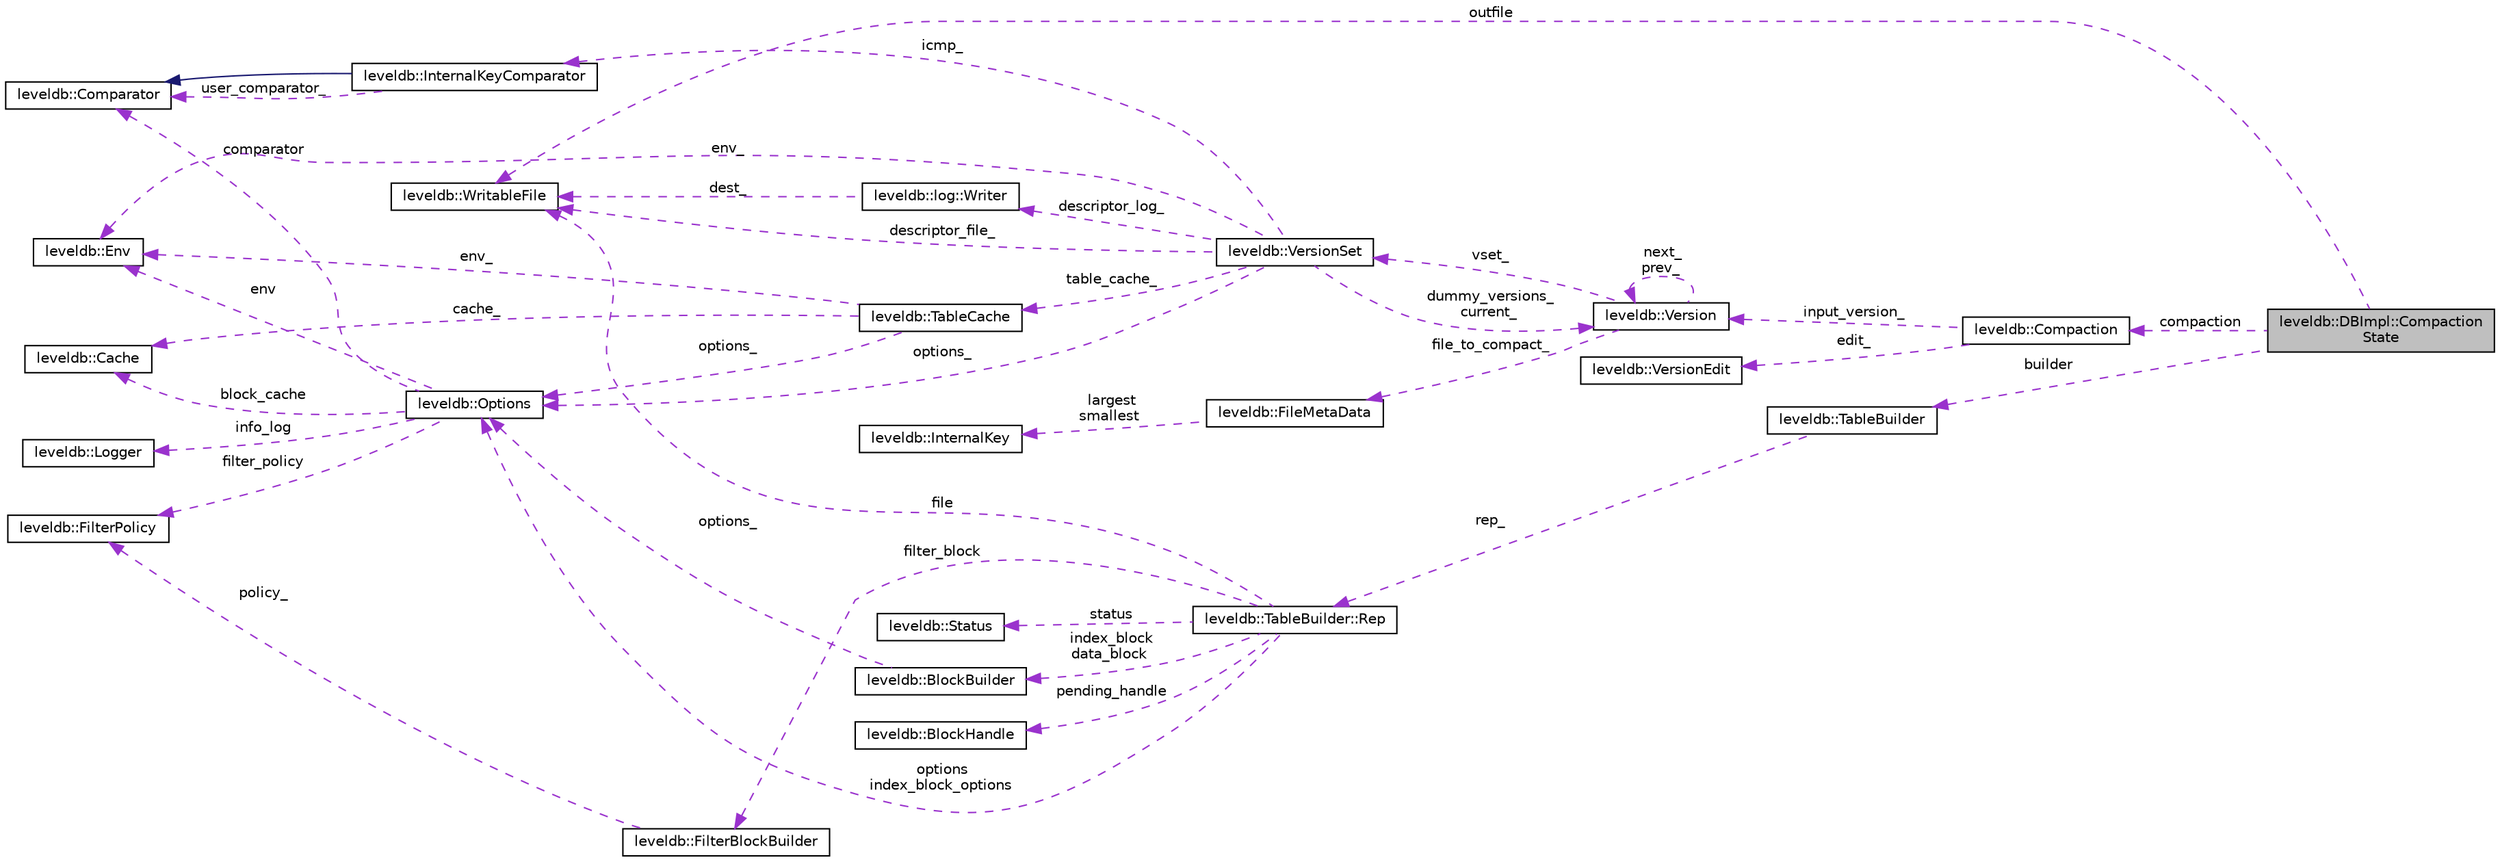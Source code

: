digraph "leveldb::DBImpl::CompactionState"
{
  edge [fontname="Helvetica",fontsize="10",labelfontname="Helvetica",labelfontsize="10"];
  node [fontname="Helvetica",fontsize="10",shape=record];
  rankdir="LR";
  Node1 [label="leveldb::DBImpl::Compaction\lState",height=0.2,width=0.4,color="black", fillcolor="grey75", style="filled" fontcolor="black"];
  Node2 -> Node1 [dir="back",color="darkorchid3",fontsize="10",style="dashed",label=" builder" ,fontname="Helvetica"];
  Node2 [label="leveldb::TableBuilder",height=0.2,width=0.4,color="black", fillcolor="white", style="filled",URL="$classleveldb_1_1_table_builder.html"];
  Node3 -> Node2 [dir="back",color="darkorchid3",fontsize="10",style="dashed",label=" rep_" ,fontname="Helvetica"];
  Node3 [label="leveldb::TableBuilder::Rep",height=0.2,width=0.4,color="black", fillcolor="white", style="filled",URL="$structleveldb_1_1_table_builder_1_1_rep.html"];
  Node4 -> Node3 [dir="back",color="darkorchid3",fontsize="10",style="dashed",label=" file" ,fontname="Helvetica"];
  Node4 [label="leveldb::WritableFile",height=0.2,width=0.4,color="black", fillcolor="white", style="filled",URL="$classleveldb_1_1_writable_file.html"];
  Node5 -> Node3 [dir="back",color="darkorchid3",fontsize="10",style="dashed",label=" status" ,fontname="Helvetica"];
  Node5 [label="leveldb::Status",height=0.2,width=0.4,color="black", fillcolor="white", style="filled",URL="$classleveldb_1_1_status.html"];
  Node6 -> Node3 [dir="back",color="darkorchid3",fontsize="10",style="dashed",label=" options\nindex_block_options" ,fontname="Helvetica"];
  Node6 [label="leveldb::Options",height=0.2,width=0.4,color="black", fillcolor="white", style="filled",URL="$structleveldb_1_1_options.html"];
  Node7 -> Node6 [dir="back",color="darkorchid3",fontsize="10",style="dashed",label=" filter_policy" ,fontname="Helvetica"];
  Node7 [label="leveldb::FilterPolicy",height=0.2,width=0.4,color="black", fillcolor="white", style="filled",URL="$classleveldb_1_1_filter_policy.html"];
  Node8 -> Node6 [dir="back",color="darkorchid3",fontsize="10",style="dashed",label=" info_log" ,fontname="Helvetica"];
  Node8 [label="leveldb::Logger",height=0.2,width=0.4,color="black", fillcolor="white", style="filled",URL="$classleveldb_1_1_logger.html"];
  Node9 -> Node6 [dir="back",color="darkorchid3",fontsize="10",style="dashed",label=" env" ,fontname="Helvetica"];
  Node9 [label="leveldb::Env",height=0.2,width=0.4,color="black", fillcolor="white", style="filled",URL="$classleveldb_1_1_env.html"];
  Node10 -> Node6 [dir="back",color="darkorchid3",fontsize="10",style="dashed",label=" comparator" ,fontname="Helvetica"];
  Node10 [label="leveldb::Comparator",height=0.2,width=0.4,color="black", fillcolor="white", style="filled",URL="$structleveldb_1_1_comparator.html"];
  Node11 -> Node6 [dir="back",color="darkorchid3",fontsize="10",style="dashed",label=" block_cache" ,fontname="Helvetica"];
  Node11 [label="leveldb::Cache",height=0.2,width=0.4,color="black", fillcolor="white", style="filled",URL="$classleveldb_1_1_cache.html"];
  Node12 -> Node3 [dir="back",color="darkorchid3",fontsize="10",style="dashed",label=" index_block\ndata_block" ,fontname="Helvetica"];
  Node12 [label="leveldb::BlockBuilder",height=0.2,width=0.4,color="black", fillcolor="white", style="filled",URL="$classleveldb_1_1_block_builder.html"];
  Node6 -> Node12 [dir="back",color="darkorchid3",fontsize="10",style="dashed",label=" options_" ,fontname="Helvetica"];
  Node13 -> Node3 [dir="back",color="darkorchid3",fontsize="10",style="dashed",label=" filter_block" ,fontname="Helvetica"];
  Node13 [label="leveldb::FilterBlockBuilder",height=0.2,width=0.4,color="black", fillcolor="white", style="filled",URL="$classleveldb_1_1_filter_block_builder.html"];
  Node7 -> Node13 [dir="back",color="darkorchid3",fontsize="10",style="dashed",label=" policy_" ,fontname="Helvetica"];
  Node14 -> Node3 [dir="back",color="darkorchid3",fontsize="10",style="dashed",label=" pending_handle" ,fontname="Helvetica"];
  Node14 [label="leveldb::BlockHandle",height=0.2,width=0.4,color="black", fillcolor="white", style="filled",URL="$classleveldb_1_1_block_handle.html"];
  Node4 -> Node1 [dir="back",color="darkorchid3",fontsize="10",style="dashed",label=" outfile" ,fontname="Helvetica"];
  Node15 -> Node1 [dir="back",color="darkorchid3",fontsize="10",style="dashed",label=" compaction" ,fontname="Helvetica"];
  Node15 [label="leveldb::Compaction",height=0.2,width=0.4,color="black", fillcolor="white", style="filled",URL="$classleveldb_1_1_compaction.html"];
  Node16 -> Node15 [dir="back",color="darkorchid3",fontsize="10",style="dashed",label=" edit_" ,fontname="Helvetica"];
  Node16 [label="leveldb::VersionEdit",height=0.2,width=0.4,color="black", fillcolor="white", style="filled",URL="$classleveldb_1_1_version_edit.html"];
  Node17 -> Node15 [dir="back",color="darkorchid3",fontsize="10",style="dashed",label=" input_version_" ,fontname="Helvetica"];
  Node17 [label="leveldb::Version",height=0.2,width=0.4,color="black", fillcolor="white", style="filled",URL="$classleveldb_1_1_version.html"];
  Node18 -> Node17 [dir="back",color="darkorchid3",fontsize="10",style="dashed",label=" vset_" ,fontname="Helvetica"];
  Node18 [label="leveldb::VersionSet",height=0.2,width=0.4,color="black", fillcolor="white", style="filled",URL="$classleveldb_1_1_version_set.html"];
  Node4 -> Node18 [dir="back",color="darkorchid3",fontsize="10",style="dashed",label=" descriptor_file_" ,fontname="Helvetica"];
  Node19 -> Node18 [dir="back",color="darkorchid3",fontsize="10",style="dashed",label=" descriptor_log_" ,fontname="Helvetica"];
  Node19 [label="leveldb::log::Writer",height=0.2,width=0.4,color="black", fillcolor="white", style="filled",URL="$classleveldb_1_1log_1_1_writer.html"];
  Node4 -> Node19 [dir="back",color="darkorchid3",fontsize="10",style="dashed",label=" dest_" ,fontname="Helvetica"];
  Node6 -> Node18 [dir="back",color="darkorchid3",fontsize="10",style="dashed",label=" options_" ,fontname="Helvetica"];
  Node20 -> Node18 [dir="back",color="darkorchid3",fontsize="10",style="dashed",label=" icmp_" ,fontname="Helvetica"];
  Node20 [label="leveldb::InternalKeyComparator",height=0.2,width=0.4,color="black", fillcolor="white", style="filled",URL="$classleveldb_1_1_internal_key_comparator.html"];
  Node10 -> Node20 [dir="back",color="midnightblue",fontsize="10",style="solid",fontname="Helvetica"];
  Node10 -> Node20 [dir="back",color="darkorchid3",fontsize="10",style="dashed",label=" user_comparator_" ,fontname="Helvetica"];
  Node9 -> Node18 [dir="back",color="darkorchid3",fontsize="10",style="dashed",label=" env_" ,fontname="Helvetica"];
  Node21 -> Node18 [dir="back",color="darkorchid3",fontsize="10",style="dashed",label=" table_cache_" ,fontname="Helvetica"];
  Node21 [label="leveldb::TableCache",height=0.2,width=0.4,color="black", fillcolor="white", style="filled",URL="$classleveldb_1_1_table_cache.html"];
  Node6 -> Node21 [dir="back",color="darkorchid3",fontsize="10",style="dashed",label=" options_" ,fontname="Helvetica"];
  Node9 -> Node21 [dir="back",color="darkorchid3",fontsize="10",style="dashed",label=" env_" ,fontname="Helvetica"];
  Node11 -> Node21 [dir="back",color="darkorchid3",fontsize="10",style="dashed",label=" cache_" ,fontname="Helvetica"];
  Node17 -> Node18 [dir="back",color="darkorchid3",fontsize="10",style="dashed",label=" dummy_versions_\ncurrent_" ,fontname="Helvetica"];
  Node22 -> Node17 [dir="back",color="darkorchid3",fontsize="10",style="dashed",label=" file_to_compact_" ,fontname="Helvetica"];
  Node22 [label="leveldb::FileMetaData",height=0.2,width=0.4,color="black", fillcolor="white", style="filled",URL="$structleveldb_1_1_file_meta_data.html"];
  Node23 -> Node22 [dir="back",color="darkorchid3",fontsize="10",style="dashed",label=" largest\nsmallest" ,fontname="Helvetica"];
  Node23 [label="leveldb::InternalKey",height=0.2,width=0.4,color="black", fillcolor="white", style="filled",URL="$classleveldb_1_1_internal_key.html"];
  Node17 -> Node17 [dir="back",color="darkorchid3",fontsize="10",style="dashed",label=" next_\nprev_" ,fontname="Helvetica"];
}
